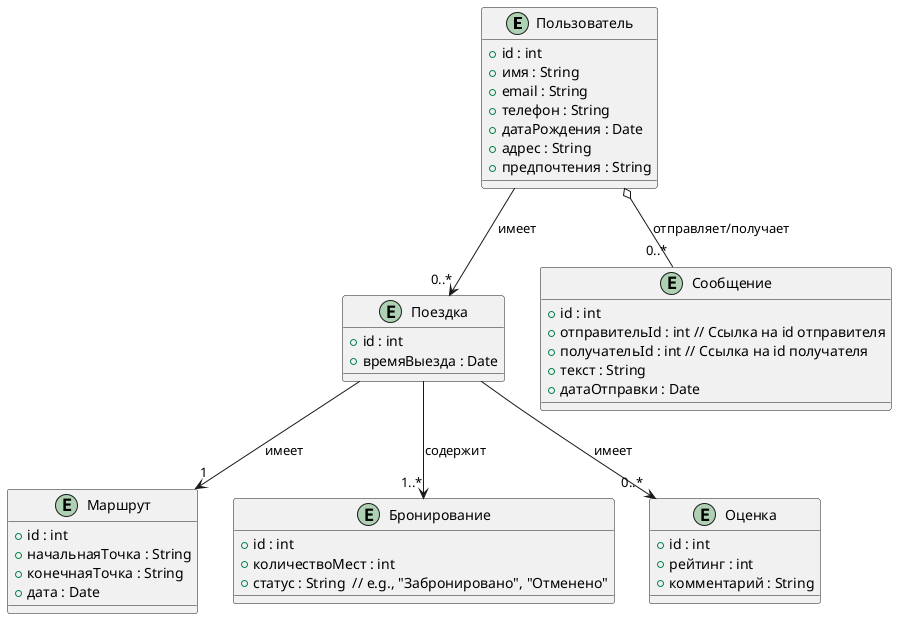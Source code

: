 @startuml
entity Пользователь {
    +id : int
    +имя : String
    +email : String
    +телефон : String
    +датаРождения : Date
    +адрес : String
    +предпочтения : String
}

entity Поездка {
    +id : int
    +времяВыезда : Date
}

entity Маршрут {
    +id : int
    +начальнаяТочка : String
    +конечнаяТочка : String
    +дата : Date
}

entity Бронирование {
    +id : int
    +количествоМест : int
    +статус : String  // e.g., "Забронировано", "Отменено"
}

entity Сообщение {
    +id : int
    +отправительId : int // Ссылка на id отправителя
    +получательId : int // Ссылка на id получателя
    +текст : String
    +датаОтправки : Date
}

entity Оценка {
    +id : int
    +рейтинг : int
    +комментарий : String
}

Пользователь --> "0..*" Поездка : имеет
Поездка --> "1..*" Бронирование : содержит
Поездка --> "1" Маршрут : имеет
Пользователь o-- "0..*" Сообщение : отправляет/получает
Поездка --> "0..*" Оценка : имеет

@enduml

